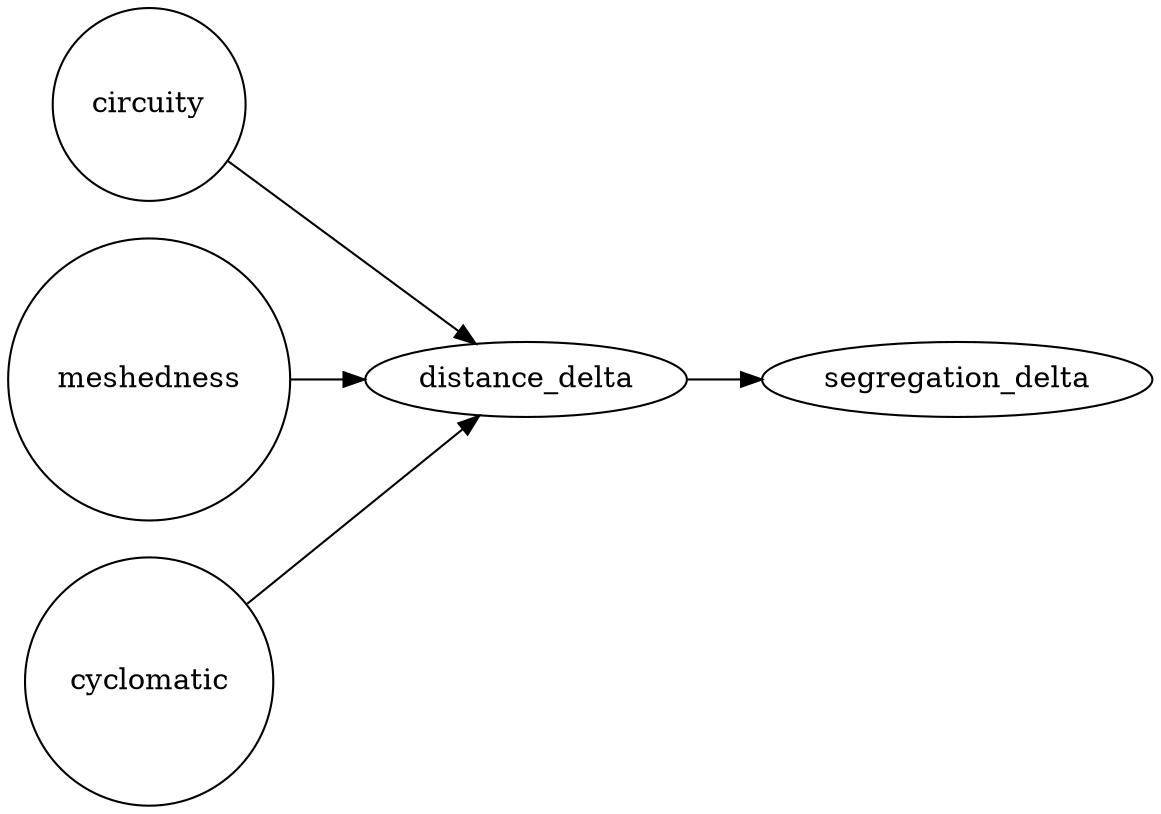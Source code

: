 strict digraph "" {
	graph [rankdir=LR];
	circuity	[shape=circle];
	circuity -> distance_delta;
	meshedness	[shape=circle];
	meshedness -> distance_delta;
	cyclomatic	[shape=circle];
	cyclomatic -> distance_delta;
	distance_delta -> segregation_delta;
}
